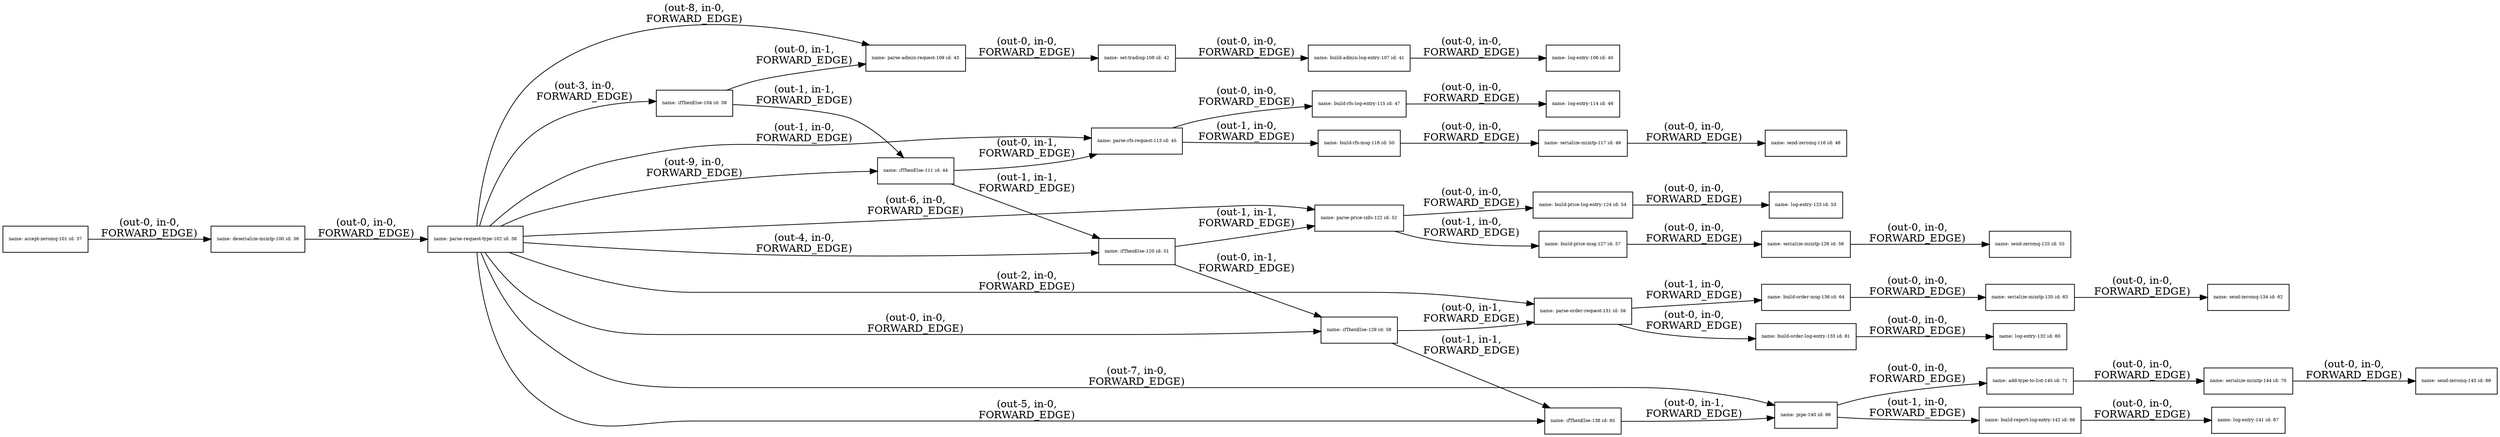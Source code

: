 digraph FLOW {
labelloc=top;
rankdir=LR;
36 [shape=rectangle, fontsize=6, label="name: deserialize-minitp-100 id: 36"];
37 [shape=rectangle, fontsize=6, label="name: accept-zeromq-101 id: 37"];
38 [shape=rectangle, fontsize=6, label="name: parse-request-type-102 id: 38"];
39 [shape=rectangle, fontsize=6, label="name: ifThenElse-104 id: 39"];
40 [shape=rectangle, fontsize=6, label="name: log-entry-106 id: 40"];
41 [shape=rectangle, fontsize=6, label="name: build-admin-log-entry-107 id: 41"];
42 [shape=rectangle, fontsize=6, label="name: set-trading-108 id: 42"];
43 [shape=rectangle, fontsize=6, label="name: parse-admin-request-109 id: 43"];
44 [shape=rectangle, fontsize=6, label="name: ifThenElse-111 id: 44"];
45 [shape=rectangle, fontsize=6, label="name: parse-rfs-request-113 id: 45"];
46 [shape=rectangle, fontsize=6, label="name: log-entry-114 id: 46"];
47 [shape=rectangle, fontsize=6, label="name: build-rfs-log-entry-115 id: 47"];
48 [shape=rectangle, fontsize=6, label="name: send-zeromq-116 id: 48"];
49 [shape=rectangle, fontsize=6, label="name: serialize-minitp-117 id: 49"];
50 [shape=rectangle, fontsize=6, label="name: build-rfs-msg-118 id: 50"];
51 [shape=rectangle, fontsize=6, label="name: ifThenElse-120 id: 51"];
52 [shape=rectangle, fontsize=6, label="name: parse-price-info-122 id: 52"];
53 [shape=rectangle, fontsize=6, label="name: log-entry-123 id: 53"];
54 [shape=rectangle, fontsize=6, label="name: build-price-log-entry-124 id: 54"];
55 [shape=rectangle, fontsize=6, label="name: send-zeromq-125 id: 55"];
56 [shape=rectangle, fontsize=6, label="name: serialize-minitp-126 id: 56"];
57 [shape=rectangle, fontsize=6, label="name: build-price-msg-127 id: 57"];
58 [shape=rectangle, fontsize=6, label="name: ifThenElse-129 id: 58"];
59 [shape=rectangle, fontsize=6, label="name: parse-order-request-131 id: 59"];
60 [shape=rectangle, fontsize=6, label="name: log-entry-132 id: 60"];
61 [shape=rectangle, fontsize=6, label="name: build-order-log-entry-133 id: 61"];
62 [shape=rectangle, fontsize=6, label="name: send-zeromq-134 id: 62"];
63 [shape=rectangle, fontsize=6, label="name: serialize-minitp-135 id: 63"];
64 [shape=rectangle, fontsize=6, label="name: build-order-msg-136 id: 64"];
65 [shape=rectangle, fontsize=6, label="name: ifThenElse-138 id: 65"];
66 [shape=rectangle, fontsize=6, label="name: pipe-140 id: 66"];
67 [shape=rectangle, fontsize=6, label="name: log-entry-141 id: 67"];
68 [shape=rectangle, fontsize=6, label="name: build-report-log-entry-142 id: 68"];
69 [shape=rectangle, fontsize=6, label="name: send-zeromq-143 id: 69"];
70 [shape=rectangle, fontsize=6, label="name: serialize-minitp-144 id: 70"];
71 [shape=rectangle, fontsize=6, label="name: add-type-to-list-145 id: 71"];
36 -> 38 [label="(out-0, in-0,
FORWARD_EDGE)"];
37 -> 36 [label="(out-0, in-0,
FORWARD_EDGE)"];
38 -> 58 [label="(out-0, in-0,
FORWARD_EDGE)"];
38 -> 45 [label="(out-1, in-0,
FORWARD_EDGE)"];
38 -> 59 [label="(out-2, in-0,
FORWARD_EDGE)"];
38 -> 39 [label="(out-3, in-0,
FORWARD_EDGE)"];
38 -> 51 [label="(out-4, in-0,
FORWARD_EDGE)"];
38 -> 65 [label="(out-5, in-0,
FORWARD_EDGE)"];
38 -> 52 [label="(out-6, in-0,
FORWARD_EDGE)"];
38 -> 66 [label="(out-7, in-0,
FORWARD_EDGE)"];
38 -> 43 [label="(out-8, in-0,
FORWARD_EDGE)"];
38 -> 44 [label="(out-9, in-0,
FORWARD_EDGE)"];
39 -> 43 [label="(out-0, in-1,
FORWARD_EDGE)"];
39 -> 44 [label="(out-1, in-1,
FORWARD_EDGE)"];
41 -> 40 [label="(out-0, in-0,
FORWARD_EDGE)"];
42 -> 41 [label="(out-0, in-0,
FORWARD_EDGE)"];
43 -> 42 [label="(out-0, in-0,
FORWARD_EDGE)"];
44 -> 45 [label="(out-0, in-1,
FORWARD_EDGE)"];
44 -> 51 [label="(out-1, in-1,
FORWARD_EDGE)"];
45 -> 47 [label="(out-0, in-0,
FORWARD_EDGE)"];
45 -> 50 [label="(out-1, in-0,
FORWARD_EDGE)"];
47 -> 46 [label="(out-0, in-0,
FORWARD_EDGE)"];
49 -> 48 [label="(out-0, in-0,
FORWARD_EDGE)"];
50 -> 49 [label="(out-0, in-0,
FORWARD_EDGE)"];
51 -> 58 [label="(out-0, in-1,
FORWARD_EDGE)"];
51 -> 52 [label="(out-1, in-1,
FORWARD_EDGE)"];
52 -> 54 [label="(out-0, in-0,
FORWARD_EDGE)"];
52 -> 57 [label="(out-1, in-0,
FORWARD_EDGE)"];
54 -> 53 [label="(out-0, in-0,
FORWARD_EDGE)"];
56 -> 55 [label="(out-0, in-0,
FORWARD_EDGE)"];
57 -> 56 [label="(out-0, in-0,
FORWARD_EDGE)"];
58 -> 59 [label="(out-0, in-1,
FORWARD_EDGE)"];
58 -> 65 [label="(out-1, in-1,
FORWARD_EDGE)"];
59 -> 61 [label="(out-0, in-0,
FORWARD_EDGE)"];
59 -> 64 [label="(out-1, in-0,
FORWARD_EDGE)"];
61 -> 60 [label="(out-0, in-0,
FORWARD_EDGE)"];
63 -> 62 [label="(out-0, in-0,
FORWARD_EDGE)"];
64 -> 63 [label="(out-0, in-0,
FORWARD_EDGE)"];
65 -> 66 [label="(out-0, in-1,
FORWARD_EDGE)"];
66 -> 71 [label="(out-0, in-0,
FORWARD_EDGE)"];
66 -> 68 [label="(out-1, in-0,
FORWARD_EDGE)"];
68 -> 67 [label="(out-0, in-0,
FORWARD_EDGE)"];
70 -> 69 [label="(out-0, in-0,
FORWARD_EDGE)"];
71 -> 70 [label="(out-0, in-0,
FORWARD_EDGE)"];
}
